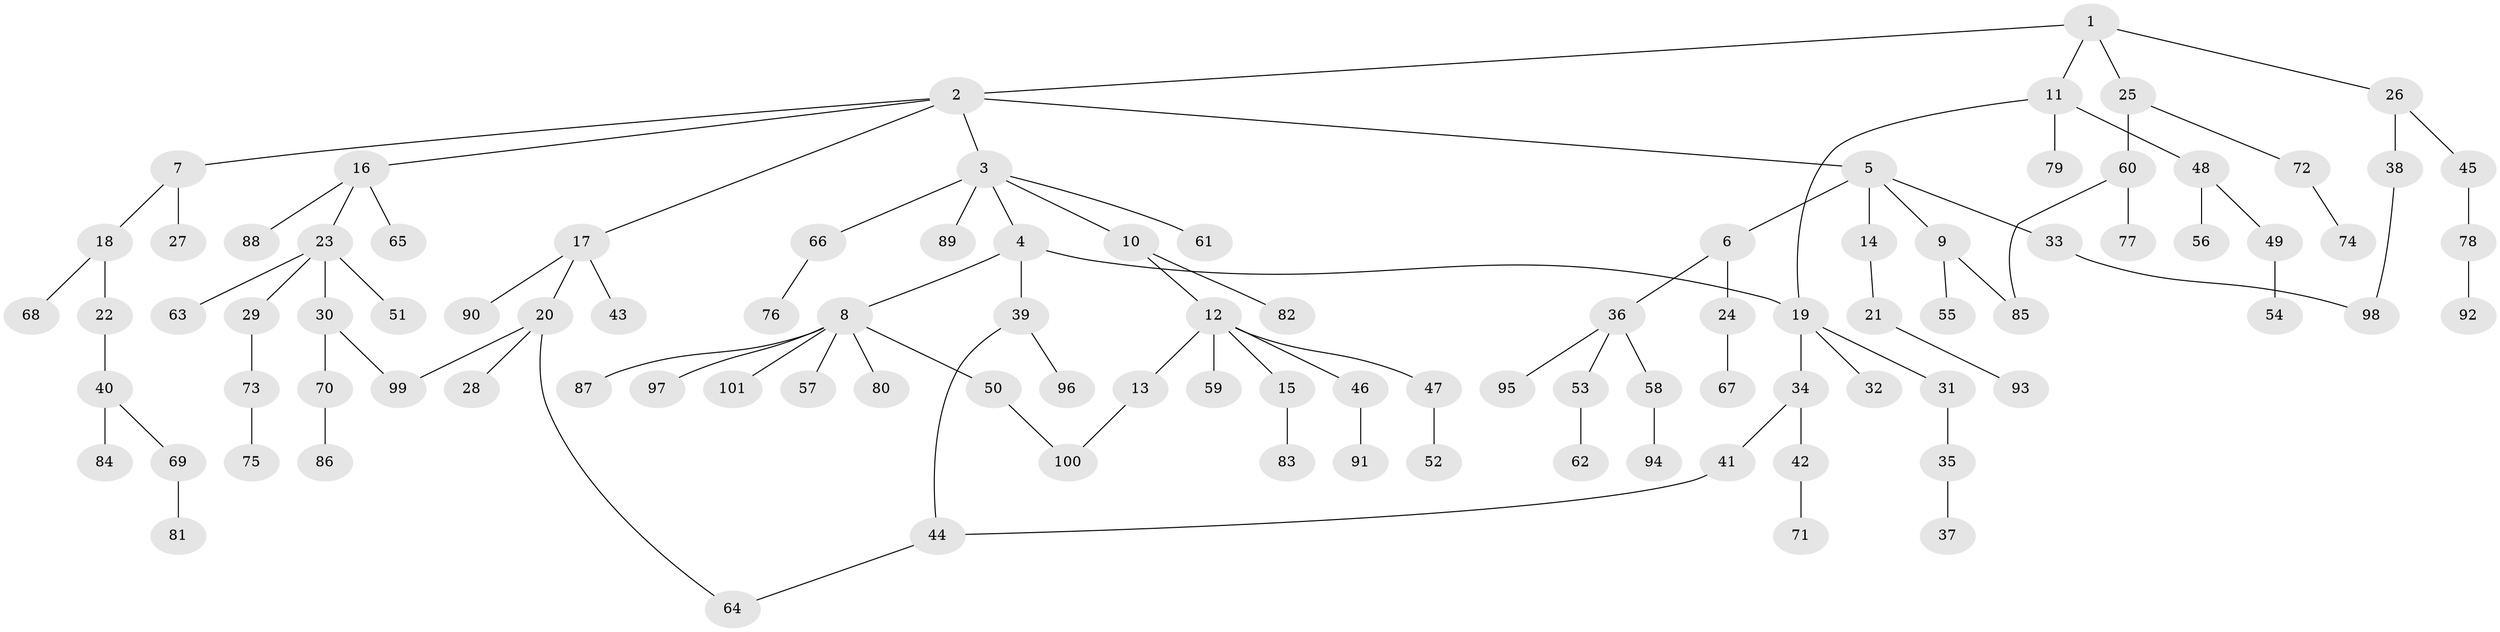 // Generated by graph-tools (version 1.1) at 2025/43/03/09/25 04:43:00]
// undirected, 101 vertices, 107 edges
graph export_dot {
graph [start="1"]
  node [color=gray90,style=filled];
  1;
  2;
  3;
  4;
  5;
  6;
  7;
  8;
  9;
  10;
  11;
  12;
  13;
  14;
  15;
  16;
  17;
  18;
  19;
  20;
  21;
  22;
  23;
  24;
  25;
  26;
  27;
  28;
  29;
  30;
  31;
  32;
  33;
  34;
  35;
  36;
  37;
  38;
  39;
  40;
  41;
  42;
  43;
  44;
  45;
  46;
  47;
  48;
  49;
  50;
  51;
  52;
  53;
  54;
  55;
  56;
  57;
  58;
  59;
  60;
  61;
  62;
  63;
  64;
  65;
  66;
  67;
  68;
  69;
  70;
  71;
  72;
  73;
  74;
  75;
  76;
  77;
  78;
  79;
  80;
  81;
  82;
  83;
  84;
  85;
  86;
  87;
  88;
  89;
  90;
  91;
  92;
  93;
  94;
  95;
  96;
  97;
  98;
  99;
  100;
  101;
  1 -- 2;
  1 -- 11;
  1 -- 25;
  1 -- 26;
  2 -- 3;
  2 -- 5;
  2 -- 7;
  2 -- 16;
  2 -- 17;
  3 -- 4;
  3 -- 10;
  3 -- 61;
  3 -- 66;
  3 -- 89;
  4 -- 8;
  4 -- 19;
  4 -- 39;
  5 -- 6;
  5 -- 9;
  5 -- 14;
  5 -- 33;
  6 -- 24;
  6 -- 36;
  7 -- 18;
  7 -- 27;
  8 -- 50;
  8 -- 57;
  8 -- 80;
  8 -- 87;
  8 -- 97;
  8 -- 101;
  9 -- 55;
  9 -- 85;
  10 -- 12;
  10 -- 82;
  11 -- 48;
  11 -- 79;
  11 -- 19;
  12 -- 13;
  12 -- 15;
  12 -- 46;
  12 -- 47;
  12 -- 59;
  13 -- 100;
  14 -- 21;
  15 -- 83;
  16 -- 23;
  16 -- 65;
  16 -- 88;
  17 -- 20;
  17 -- 43;
  17 -- 90;
  18 -- 22;
  18 -- 68;
  19 -- 31;
  19 -- 32;
  19 -- 34;
  20 -- 28;
  20 -- 99;
  20 -- 64;
  21 -- 93;
  22 -- 40;
  23 -- 29;
  23 -- 30;
  23 -- 51;
  23 -- 63;
  24 -- 67;
  25 -- 60;
  25 -- 72;
  26 -- 38;
  26 -- 45;
  29 -- 73;
  30 -- 70;
  30 -- 99;
  31 -- 35;
  33 -- 98;
  34 -- 41;
  34 -- 42;
  35 -- 37;
  36 -- 53;
  36 -- 58;
  36 -- 95;
  38 -- 98;
  39 -- 44;
  39 -- 96;
  40 -- 69;
  40 -- 84;
  41 -- 44;
  42 -- 71;
  44 -- 64;
  45 -- 78;
  46 -- 91;
  47 -- 52;
  48 -- 49;
  48 -- 56;
  49 -- 54;
  50 -- 100;
  53 -- 62;
  58 -- 94;
  60 -- 77;
  60 -- 85;
  66 -- 76;
  69 -- 81;
  70 -- 86;
  72 -- 74;
  73 -- 75;
  78 -- 92;
}
